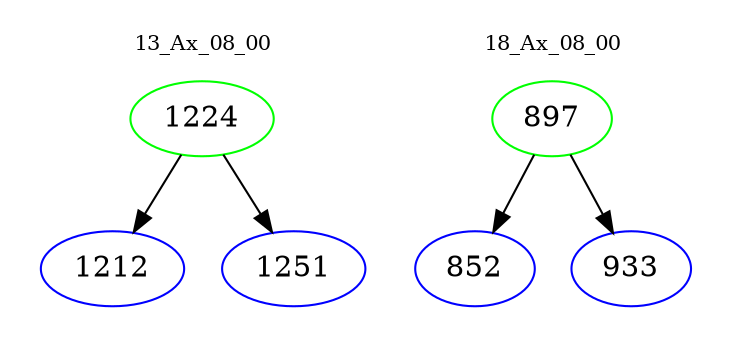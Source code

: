 digraph{
subgraph cluster_0 {
color = white
label = "13_Ax_08_00";
fontsize=10;
T0_1224 [label="1224", color="green"]
T0_1224 -> T0_1212 [color="black"]
T0_1212 [label="1212", color="blue"]
T0_1224 -> T0_1251 [color="black"]
T0_1251 [label="1251", color="blue"]
}
subgraph cluster_1 {
color = white
label = "18_Ax_08_00";
fontsize=10;
T1_897 [label="897", color="green"]
T1_897 -> T1_852 [color="black"]
T1_852 [label="852", color="blue"]
T1_897 -> T1_933 [color="black"]
T1_933 [label="933", color="blue"]
}
}
